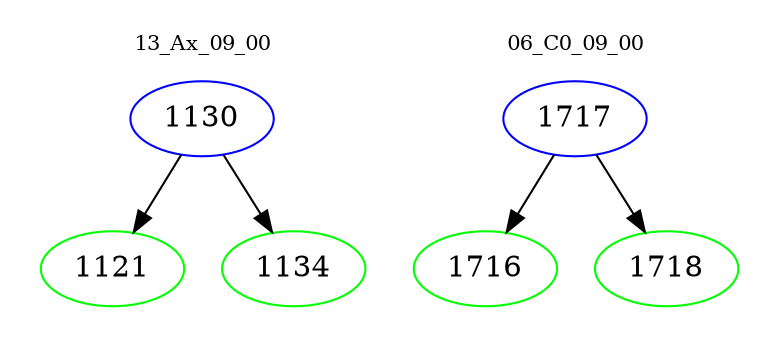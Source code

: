 digraph{
subgraph cluster_0 {
color = white
label = "13_Ax_09_00";
fontsize=10;
T0_1130 [label="1130", color="blue"]
T0_1130 -> T0_1121 [color="black"]
T0_1121 [label="1121", color="green"]
T0_1130 -> T0_1134 [color="black"]
T0_1134 [label="1134", color="green"]
}
subgraph cluster_1 {
color = white
label = "06_C0_09_00";
fontsize=10;
T1_1717 [label="1717", color="blue"]
T1_1717 -> T1_1716 [color="black"]
T1_1716 [label="1716", color="green"]
T1_1717 -> T1_1718 [color="black"]
T1_1718 [label="1718", color="green"]
}
}

